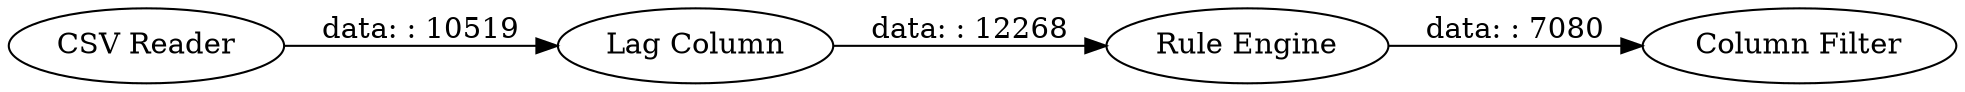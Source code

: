 digraph {
	"7564371157074047490_4" [label="Column Filter"]
	"7564371157074047490_3" [label="Rule Engine"]
	"7564371157074047490_2" [label="Lag Column"]
	"7564371157074047490_1" [label="CSV Reader"]
	"7564371157074047490_1" -> "7564371157074047490_2" [label="data: : 10519"]
	"7564371157074047490_3" -> "7564371157074047490_4" [label="data: : 7080"]
	"7564371157074047490_2" -> "7564371157074047490_3" [label="data: : 12268"]
	rankdir=LR
}
